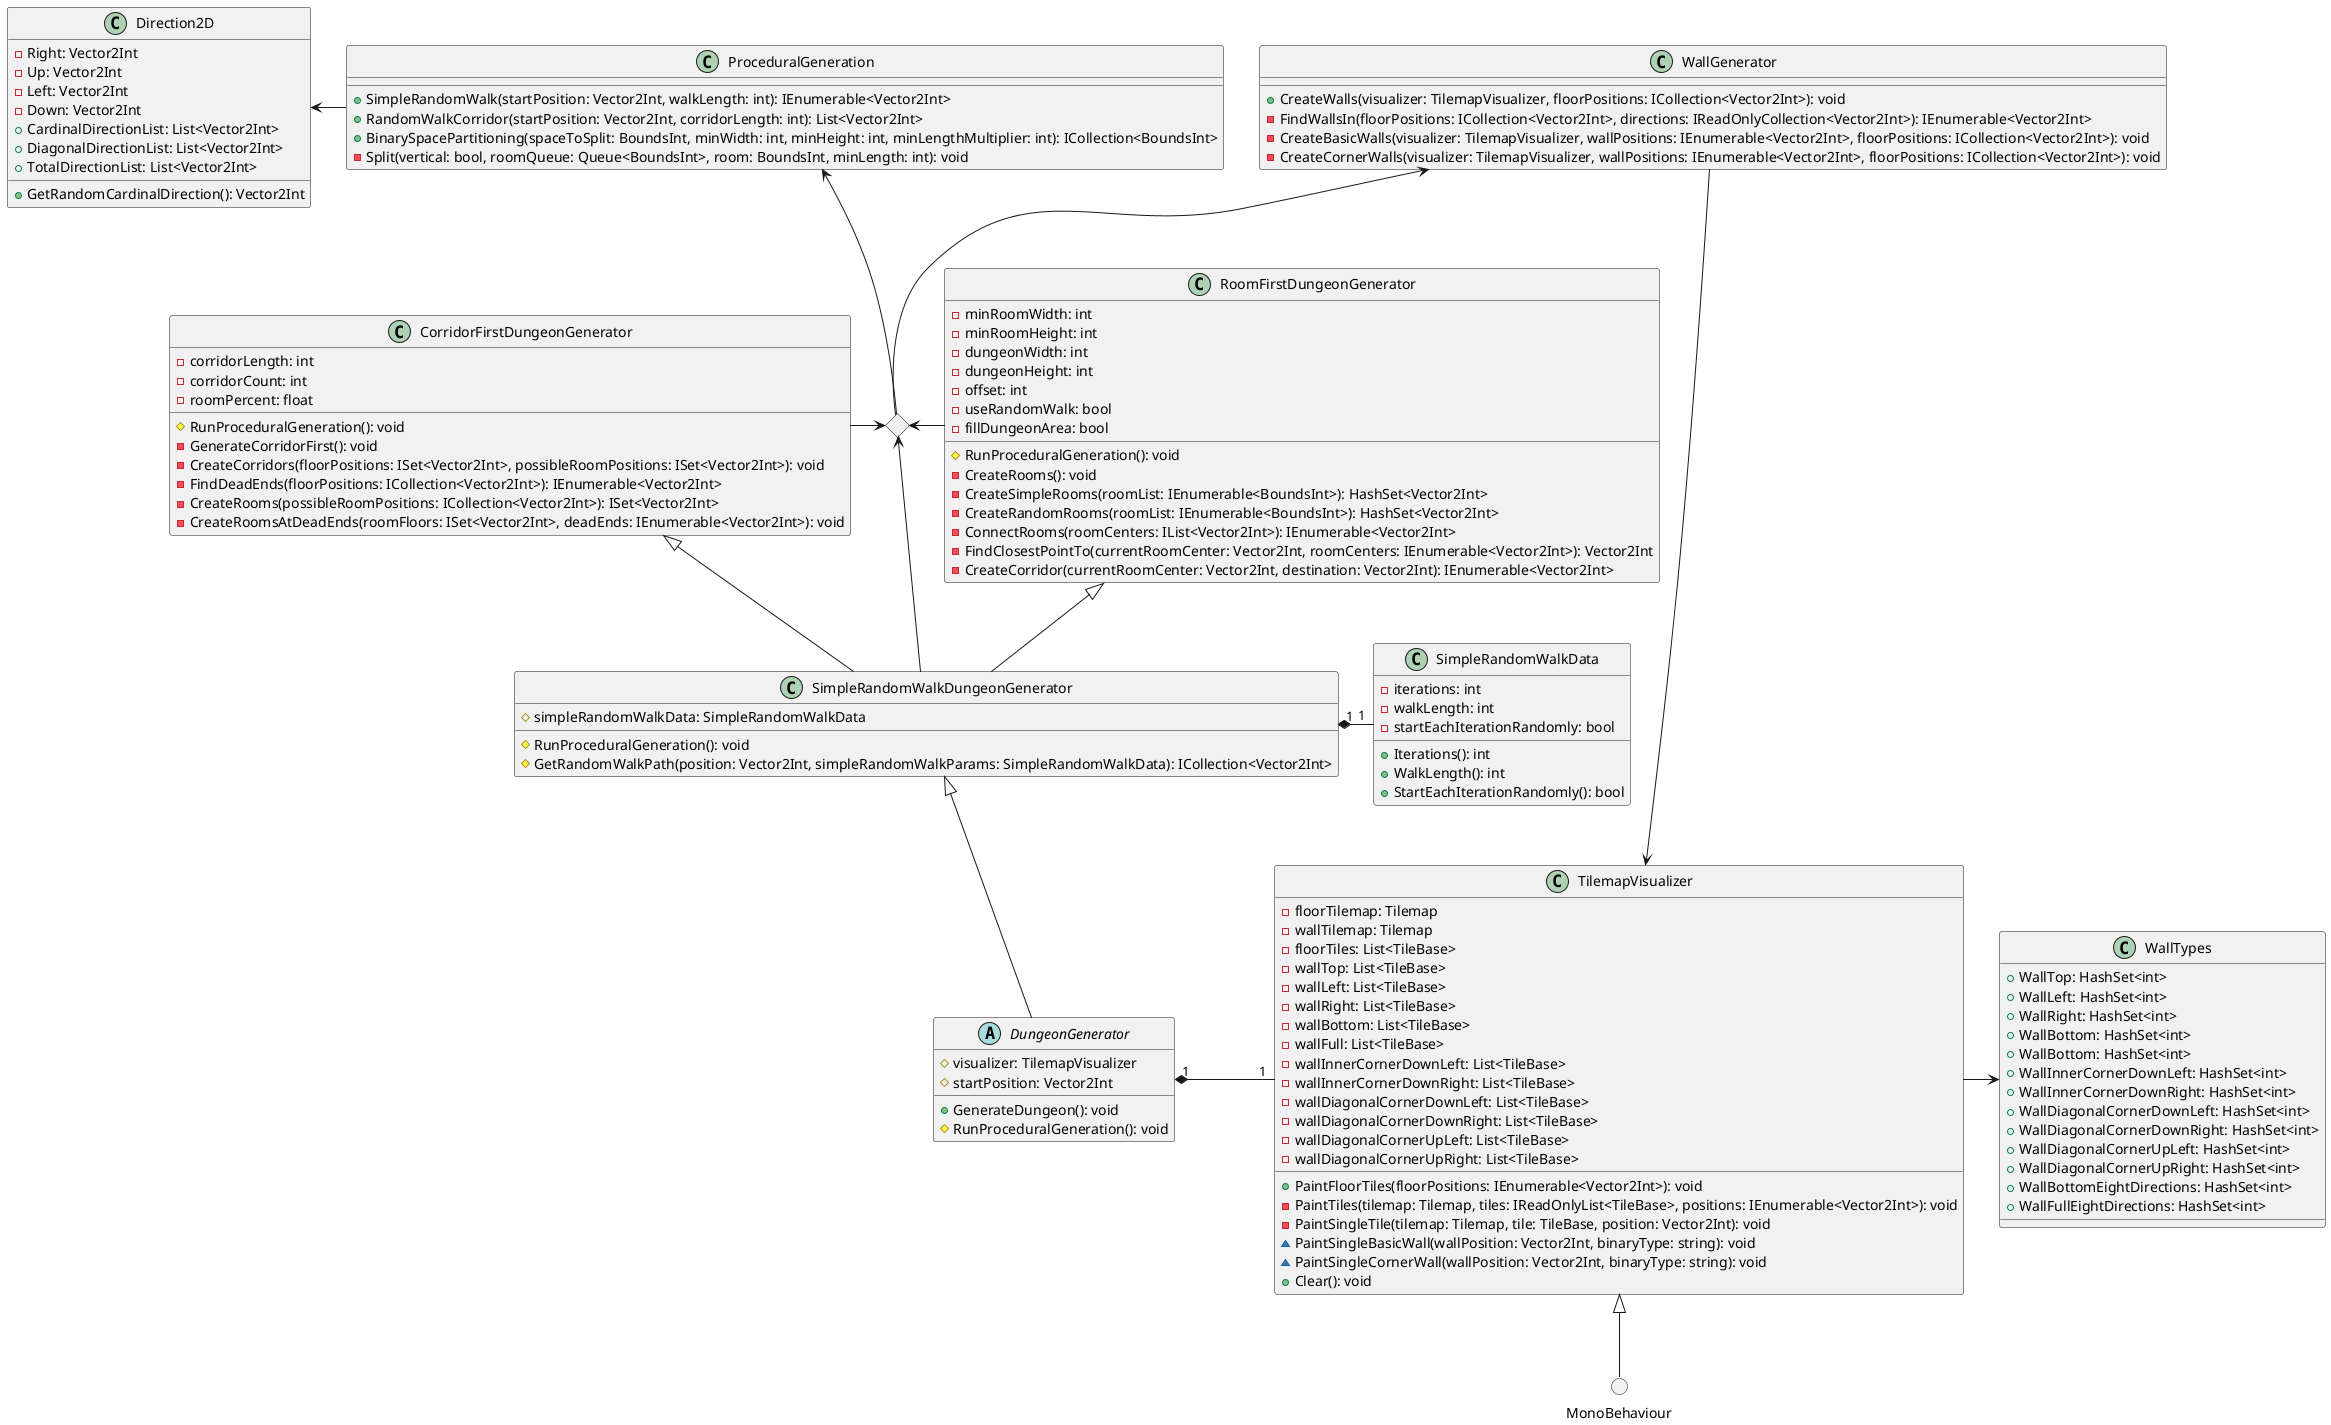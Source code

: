 ﻿@startuml

() MonoBehaviour
<> diamond

class ProceduralGeneration
{
    +SimpleRandomWalk(startPosition: Vector2Int, walkLength: int): IEnumerable<Vector2Int>
    +RandomWalkCorridor(startPosition: Vector2Int, corridorLength: int): List<Vector2Int>
    +BinarySpacePartitioning(spaceToSplit: BoundsInt, minWidth: int, minHeight: int, minLengthMultiplier: int): ICollection<BoundsInt>
    -Split(vertical: bool, roomQueue: Queue<BoundsInt>, room: BoundsInt, minLength: int): void
}
class Direction2D
{
    -Right: Vector2Int
    -Up: Vector2Int
    -Left: Vector2Int
    -Down: Vector2Int
    +CardinalDirectionList: List<Vector2Int>
    +DiagonalDirectionList: List<Vector2Int>
    +TotalDirectionList: List<Vector2Int>
    
    +GetRandomCardinalDirection(): Vector2Int
}

abstract class DungeonGenerator
{
    #visualizer: TilemapVisualizer
    #startPosition: Vector2Int
    
    +GenerateDungeon(): void
    #RunProceduralGeneration(): void
}

class SimpleRandomWalkDungeonGenerator
{
    #simpleRandomWalkData: SimpleRandomWalkData
    
    #RunProceduralGeneration(): void
    #GetRandomWalkPath(position: Vector2Int, simpleRandomWalkParams: SimpleRandomWalkData): ICollection<Vector2Int>
}

class SimpleRandomWalkData
{
    -iterations: int
    -walkLength: int
    -startEachIterationRandomly: bool
    
    +Iterations(): int
    +WalkLength(): int
    +StartEachIterationRandomly(): bool
}

class CorridorFirstDungeonGenerator
{
    -corridorLength: int
    -corridorCount: int
    -roomPercent: float
    
    #RunProceduralGeneration(): void
    -GenerateCorridorFirst(): void
    -CreateCorridors(floorPositions: ISet<Vector2Int>, possibleRoomPositions: ISet<Vector2Int>): void
    -FindDeadEnds(floorPositions: ICollection<Vector2Int>): IEnumerable<Vector2Int>
    -CreateRooms(possibleRoomPositions: ICollection<Vector2Int>): ISet<Vector2Int>
    -CreateRoomsAtDeadEnds(roomFloors: ISet<Vector2Int>, deadEnds: IEnumerable<Vector2Int>): void
}

class RoomFirstDungeonGenerator
{
    -minRoomWidth: int
    -minRoomHeight: int
    -dungeonWidth: int
    -dungeonHeight: int
    -offset: int
    -useRandomWalk: bool
    -fillDungeonArea: bool
    
    #RunProceduralGeneration(): void
    -CreateRooms(): void
    -CreateSimpleRooms(roomList: IEnumerable<BoundsInt>): HashSet<Vector2Int>
    -CreateRandomRooms(roomList: IEnumerable<BoundsInt>): HashSet<Vector2Int>
    -ConnectRooms(roomCenters: IList<Vector2Int>): IEnumerable<Vector2Int>
    -FindClosestPointTo(currentRoomCenter: Vector2Int, roomCenters: IEnumerable<Vector2Int>): Vector2Int
    -CreateCorridor(currentRoomCenter: Vector2Int, destination: Vector2Int): IEnumerable<Vector2Int>
}

class TilemapVisualizer
{
    -floorTilemap: Tilemap
    -wallTilemap: Tilemap
    -floorTiles: List<TileBase>
    -wallTop: List<TileBase>
    -wallLeft: List<TileBase>
    -wallRight: List<TileBase>
    -wallBottom: List<TileBase>
    -wallFull: List<TileBase>
    -wallInnerCornerDownLeft: List<TileBase>
    -wallInnerCornerDownRight: List<TileBase>
    -wallDiagonalCornerDownLeft: List<TileBase>
    -wallDiagonalCornerDownRight: List<TileBase>
    -wallDiagonalCornerUpLeft: List<TileBase>
    -wallDiagonalCornerUpRight: List<TileBase>
    
    +PaintFloorTiles(floorPositions: IEnumerable<Vector2Int>): void
    -PaintTiles(tilemap: Tilemap, tiles: IReadOnlyList<TileBase>, positions: IEnumerable<Vector2Int>): void
    -PaintSingleTile(tilemap: Tilemap, tile: TileBase, position: Vector2Int): void
    ~PaintSingleBasicWall(wallPosition: Vector2Int, binaryType: string): void
    ~PaintSingleCornerWall(wallPosition: Vector2Int, binaryType: string): void
    +Clear(): void
}

class WallGenerator
{
    +CreateWalls(visualizer: TilemapVisualizer, floorPositions: ICollection<Vector2Int>): void
    -FindWallsIn(floorPositions: ICollection<Vector2Int>, directions: IReadOnlyCollection<Vector2Int>): IEnumerable<Vector2Int>
    -CreateBasicWalls(visualizer: TilemapVisualizer, wallPositions: IEnumerable<Vector2Int>, floorPositions: ICollection<Vector2Int>): void
    -CreateCornerWalls(visualizer: TilemapVisualizer, wallPositions: IEnumerable<Vector2Int>, floorPositions: ICollection<Vector2Int>): void
}

class WallTypes
{
    +WallTop: HashSet<int>
    +WallLeft: HashSet<int>
    +WallRight: HashSet<int>
    +WallBottom: HashSet<int>
    +WallBottom: HashSet<int>
    +WallInnerCornerDownLeft: HashSet<int>
    +WallInnerCornerDownRight: HashSet<int>
    +WallDiagonalCornerDownLeft: HashSet<int>
    +WallDiagonalCornerDownRight: HashSet<int>
    +WallDiagonalCornerUpLeft: HashSet<int>
    +WallDiagonalCornerUpRight: HashSet<int>
    +WallBottomEightDirections: HashSet<int>
    +WallFullEightDirections: HashSet<int>
}

TilemapVisualizer <|-- MonoBehaviour
TilemapVisualizer -> WallTypes
DungeonGenerator "1" *- "1" TilemapVisualizer
SimpleRandomWalkDungeonGenerator <|-- DungeonGenerator
SimpleRandomWalkData "1" -* "1" SimpleRandomWalkDungeonGenerator
CorridorFirstDungeonGenerator <|-- SimpleRandomWalkDungeonGenerator
RoomFirstDungeonGenerator <|-- SimpleRandomWalkDungeonGenerator
diamond <-- SimpleRandomWalkDungeonGenerator
CorridorFirstDungeonGenerator -> diamond
diamond <- RoomFirstDungeonGenerator
WallGenerator <-- diamond
WallGenerator --> TilemapVisualizer
ProceduralGeneration <-- diamond
Direction2D <- ProceduralGeneration

@enduml